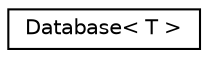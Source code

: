 digraph "Graphical Class Hierarchy"
{
 // INTERACTIVE_SVG=YES
  edge [fontname="Helvetica",fontsize="10",labelfontname="Helvetica",labelfontsize="10"];
  node [fontname="Helvetica",fontsize="10",shape=record];
  rankdir="LR";
  Node0 [label="Database\< T \>",height=0.2,width=0.4,color="black", fillcolor="white", style="filled",URL="$classDatabase.html",tooltip="A collection class to hold instances of a given class. "];
}

